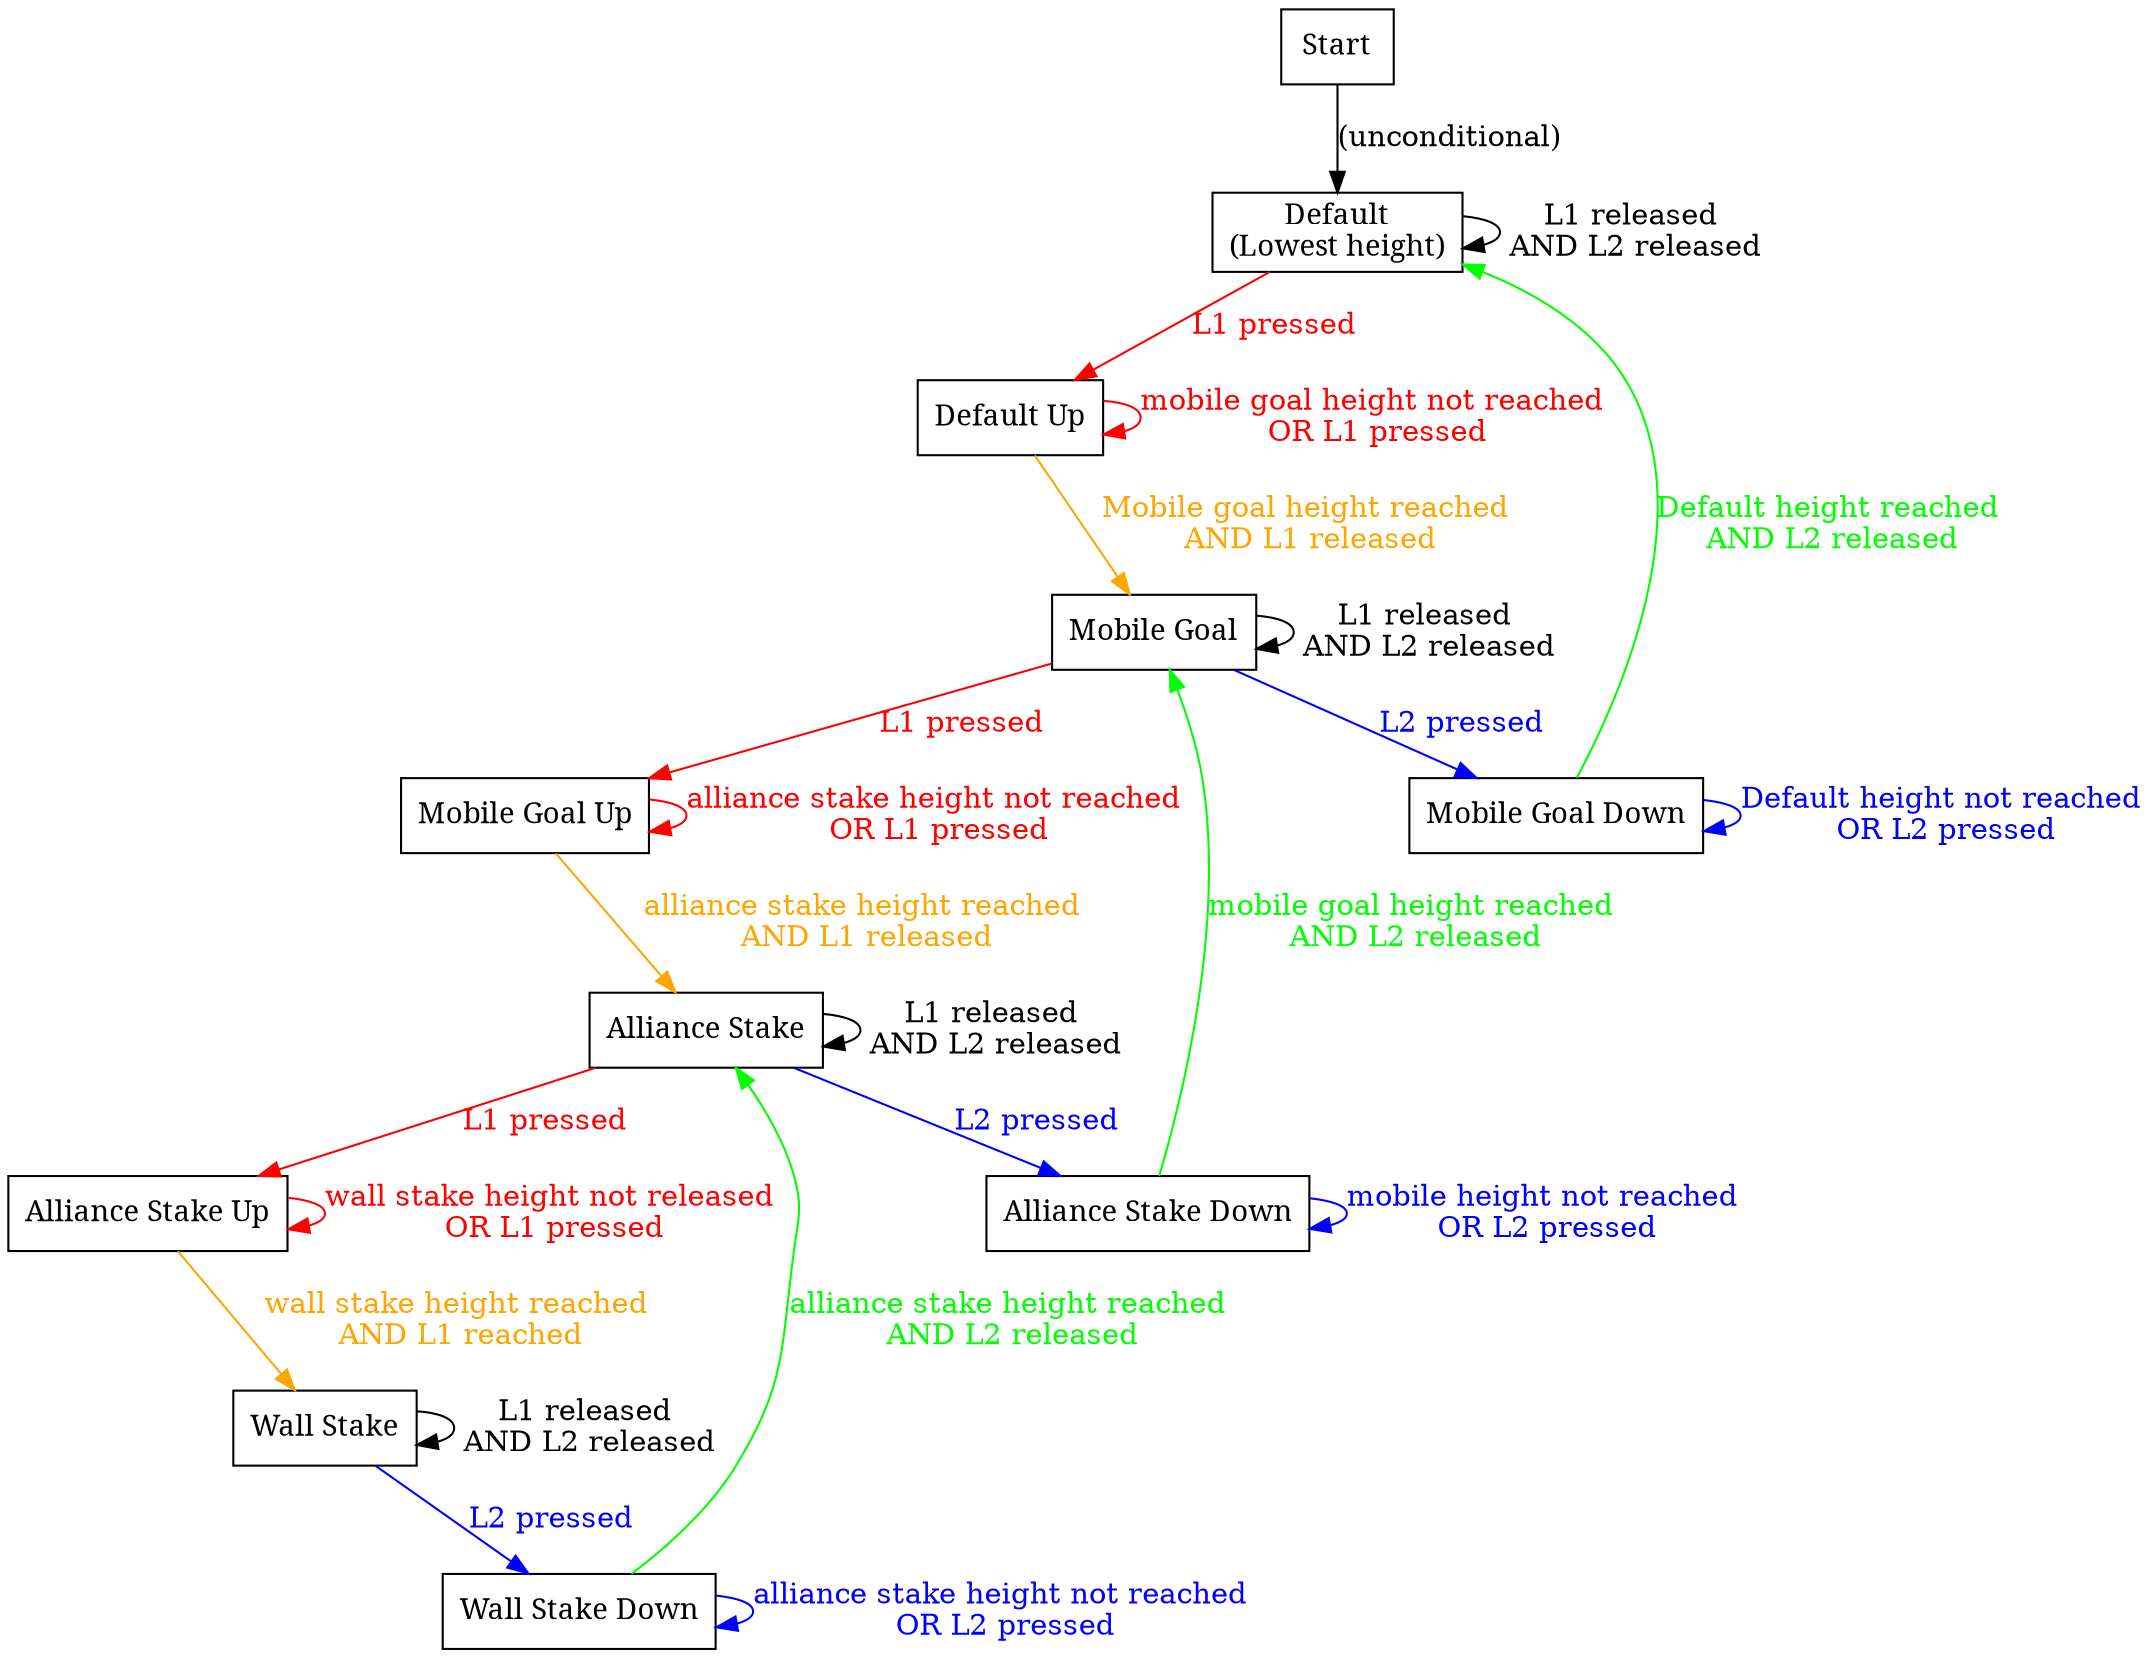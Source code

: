 // To convert this to an image, install Graphviz to your $PATH, then run:
//
//   dot -T png -o lift-state-machine.png lift-state-machine.dot
digraph G {

    node [shape=record, fontname="Georgia", style="solid"];
    graph [rankdir="TB", nodesep=".25"];

    Start;
    Default [label="Default\n(Lowest height)"];
    DefaultUp [label="Default Up"];
    MobileGoalDown [label="Mobile Goal Down"];
    MobileGoal [label="Mobile Goal"];
    MobileGoalUp [label="Mobile Goal Up"];
    AllianceStakeDown [label="Alliance Stake Down"];
    AllianceStake [label="Alliance Stake"];
    AllianceStakeUp [label="Alliance Stake Up"];
    WallStakeDown [label="Wall Stake Down"];
    WallStake [label="Wall Stake"];

    Start -> Default [label="(unconditional)"];

    Default -> DefaultUp [label="L1 pressed", fontcolor="red", color="red"];
    Default -> Default [label="L1 released\n AND L2 released"];

    DefaultUp -> MobileGoal [label="Mobile goal height reached\n AND L1 released", fontcolor="orange", color="orange"];
    DefaultUp -> DefaultUp [label="mobile goal height not reached\n OR L1 pressed", fontcolor="red", color="red"];

    MobileGoal -> MobileGoalDown [label="L2 pressed", fontcolor="blue", color="blue"];
    MobileGoal -> MobileGoal [label="L1 released\n AND L2 released"];
    MobileGoal -> MobileGoalUp [label="L1 pressed", fontcolor="red", color="red"];

    MobileGoalDown -> Default [label="Default height reached\n AND L2 released", fontcolor="lime", color="lime"];
    MobileGoalDown -> MobileGoalDown [label="Default height not reached\n OR L2 pressed", fontcolor="blue", color="blue"];

    MobileGoalUp -> AllianceStake [label="alliance stake height reached\n AND L1 released", fontcolor="orange", color="orange"];
    MobileGoalUp -> MobileGoalUp [label="alliance stake height not reached\n OR L1 pressed", fontcolor="red", color="red"];

    AllianceStake -> AllianceStakeDown [label="L2 pressed", fontcolor="blue", color="blue"];
    AllianceStake -> AllianceStake [label="L1 released\n AND L2 released"];
    AllianceStake -> AllianceStakeUp [label="L1 pressed", fontcolor="red", color="red"];

    AllianceStakeDown -> AllianceStakeDown [label="mobile height not reached\n OR L2 pressed", fontcolor="blue", color="blue"];
    AllianceStakeDown -> MobileGoal [label="mobile goal height reached\n AND L2 released", fontcolor="lime", color="lime"];

    AllianceStakeUp -> WallStake [label="wall stake height reached\n AND L1 reached", fontcolor="orange", color="orange"];
    AllianceStakeUp -> AllianceStakeUp [label="wall stake height not released\n OR L1 pressed", fontcolor="red", color="red"];

    WallStake -> WallStakeDown [label="L2 pressed", fontcolor="blue", color="blue"];
    WallStake -> WallStake [label="L1 released\n AND L2 released"];

    WallStakeDown -> AllianceStake [label="alliance stake height reached\n AND L2 released", fontcolor="lime", color="lime"];
    WallStakeDown -> WallStakeDown [label="alliance stake height not reached\n OR L2 pressed", fontcolor="blue", color="blue"];




}
